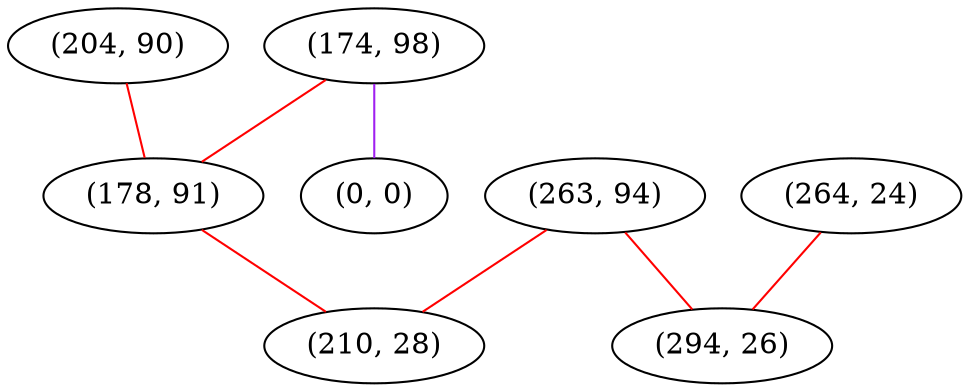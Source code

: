 graph "" {
"(174, 98)";
"(204, 90)";
"(178, 91)";
"(0, 0)";
"(263, 94)";
"(264, 24)";
"(210, 28)";
"(294, 26)";
"(174, 98)" -- "(0, 0)"  [color=purple, key=0, weight=4];
"(174, 98)" -- "(178, 91)"  [color=red, key=0, weight=1];
"(204, 90)" -- "(178, 91)"  [color=red, key=0, weight=1];
"(178, 91)" -- "(210, 28)"  [color=red, key=0, weight=1];
"(263, 94)" -- "(294, 26)"  [color=red, key=0, weight=1];
"(263, 94)" -- "(210, 28)"  [color=red, key=0, weight=1];
"(264, 24)" -- "(294, 26)"  [color=red, key=0, weight=1];
}
